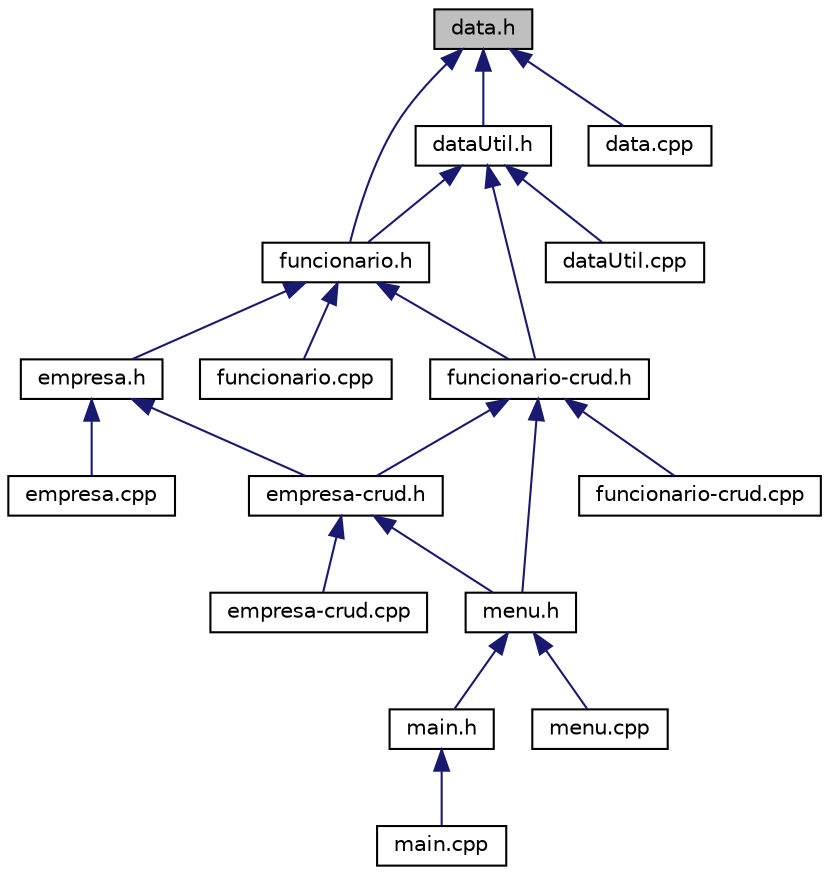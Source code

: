 digraph "data.h"
{
  edge [fontname="Helvetica",fontsize="10",labelfontname="Helvetica",labelfontsize="10"];
  node [fontname="Helvetica",fontsize="10",shape=record];
  Node2 [label="data.h",height=0.2,width=0.4,color="black", fillcolor="grey75", style="filled", fontcolor="black"];
  Node2 -> Node3 [dir="back",color="midnightblue",fontsize="10",style="solid",fontname="Helvetica"];
  Node3 [label="funcionario.h",height=0.2,width=0.4,color="black", fillcolor="white", style="filled",URL="$funcionario_8h.html",tooltip="Domínio de Funcionario. "];
  Node3 -> Node4 [dir="back",color="midnightblue",fontsize="10",style="solid",fontname="Helvetica"];
  Node4 [label="empresa.h",height=0.2,width=0.4,color="black", fillcolor="white", style="filled",URL="$empresa_8h.html",tooltip="Domínio de Empresa. "];
  Node4 -> Node5 [dir="back",color="midnightblue",fontsize="10",style="solid",fontname="Helvetica"];
  Node5 [label="empresa-crud.h",height=0.2,width=0.4,color="black", fillcolor="white", style="filled",URL="$empresa-crud_8h.html",tooltip="Funcionalidades referentes a empresa. "];
  Node5 -> Node6 [dir="back",color="midnightblue",fontsize="10",style="solid",fontname="Helvetica"];
  Node6 [label="menu.h",height=0.2,width=0.4,color="black", fillcolor="white", style="filled",URL="$menu_8h.html",tooltip="Menu do sistema. "];
  Node6 -> Node7 [dir="back",color="midnightblue",fontsize="10",style="solid",fontname="Helvetica"];
  Node7 [label="main.h",height=0.2,width=0.4,color="black", fillcolor="white", style="filled",URL="$main_8h.html",tooltip="Arquivo de inicialização. "];
  Node7 -> Node8 [dir="back",color="midnightblue",fontsize="10",style="solid",fontname="Helvetica"];
  Node8 [label="main.cpp",height=0.2,width=0.4,color="black", fillcolor="white", style="filled",URL="$main_8cpp.html",tooltip="Arquivo de inicialização. "];
  Node6 -> Node9 [dir="back",color="midnightblue",fontsize="10",style="solid",fontname="Helvetica"];
  Node9 [label="menu.cpp",height=0.2,width=0.4,color="black", fillcolor="white", style="filled",URL="$menu_8cpp.html",tooltip="Implementação do menu do sistema. "];
  Node5 -> Node10 [dir="back",color="midnightblue",fontsize="10",style="solid",fontname="Helvetica"];
  Node10 [label="empresa-crud.cpp",height=0.2,width=0.4,color="black", fillcolor="white", style="filled",URL="$empresa-crud_8cpp.html"];
  Node4 -> Node11 [dir="back",color="midnightblue",fontsize="10",style="solid",fontname="Helvetica"];
  Node11 [label="empresa.cpp",height=0.2,width=0.4,color="black", fillcolor="white", style="filled",URL="$empresa_8cpp.html"];
  Node3 -> Node12 [dir="back",color="midnightblue",fontsize="10",style="solid",fontname="Helvetica"];
  Node12 [label="funcionario-crud.h",height=0.2,width=0.4,color="black", fillcolor="white", style="filled",URL="$funcionario-crud_8h.html",tooltip="Funcionalidades referentes a funcionario. "];
  Node12 -> Node5 [dir="back",color="midnightblue",fontsize="10",style="solid",fontname="Helvetica"];
  Node12 -> Node6 [dir="back",color="midnightblue",fontsize="10",style="solid",fontname="Helvetica"];
  Node12 -> Node13 [dir="back",color="midnightblue",fontsize="10",style="solid",fontname="Helvetica"];
  Node13 [label="funcionario-crud.cpp",height=0.2,width=0.4,color="black", fillcolor="white", style="filled",URL="$funcionario-crud_8cpp.html"];
  Node3 -> Node14 [dir="back",color="midnightblue",fontsize="10",style="solid",fontname="Helvetica"];
  Node14 [label="funcionario.cpp",height=0.2,width=0.4,color="black", fillcolor="white", style="filled",URL="$funcionario_8cpp.html"];
  Node2 -> Node15 [dir="back",color="midnightblue",fontsize="10",style="solid",fontname="Helvetica"];
  Node15 [label="dataUtil.h",height=0.2,width=0.4,color="black", fillcolor="white", style="filled",URL="$data_util_8h.html",tooltip="Utilitário de Data. "];
  Node15 -> Node3 [dir="back",color="midnightblue",fontsize="10",style="solid",fontname="Helvetica"];
  Node15 -> Node12 [dir="back",color="midnightblue",fontsize="10",style="solid",fontname="Helvetica"];
  Node15 -> Node16 [dir="back",color="midnightblue",fontsize="10",style="solid",fontname="Helvetica"];
  Node16 [label="dataUtil.cpp",height=0.2,width=0.4,color="black", fillcolor="white", style="filled",URL="$data_util_8cpp.html"];
  Node2 -> Node17 [dir="back",color="midnightblue",fontsize="10",style="solid",fontname="Helvetica"];
  Node17 [label="data.cpp",height=0.2,width=0.4,color="black", fillcolor="white", style="filled",URL="$data_8cpp.html"];
}
